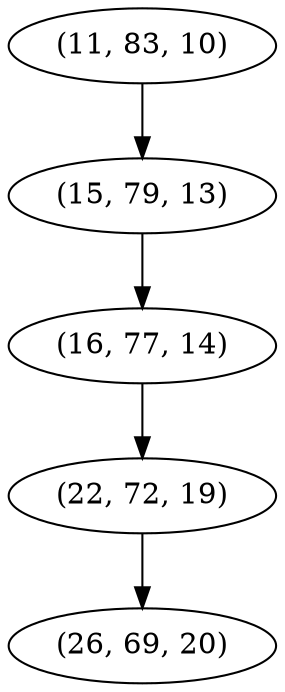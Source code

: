 digraph tree {
    "(11, 83, 10)";
    "(15, 79, 13)";
    "(16, 77, 14)";
    "(22, 72, 19)";
    "(26, 69, 20)";
    "(11, 83, 10)" -> "(15, 79, 13)";
    "(15, 79, 13)" -> "(16, 77, 14)";
    "(16, 77, 14)" -> "(22, 72, 19)";
    "(22, 72, 19)" -> "(26, 69, 20)";
}
